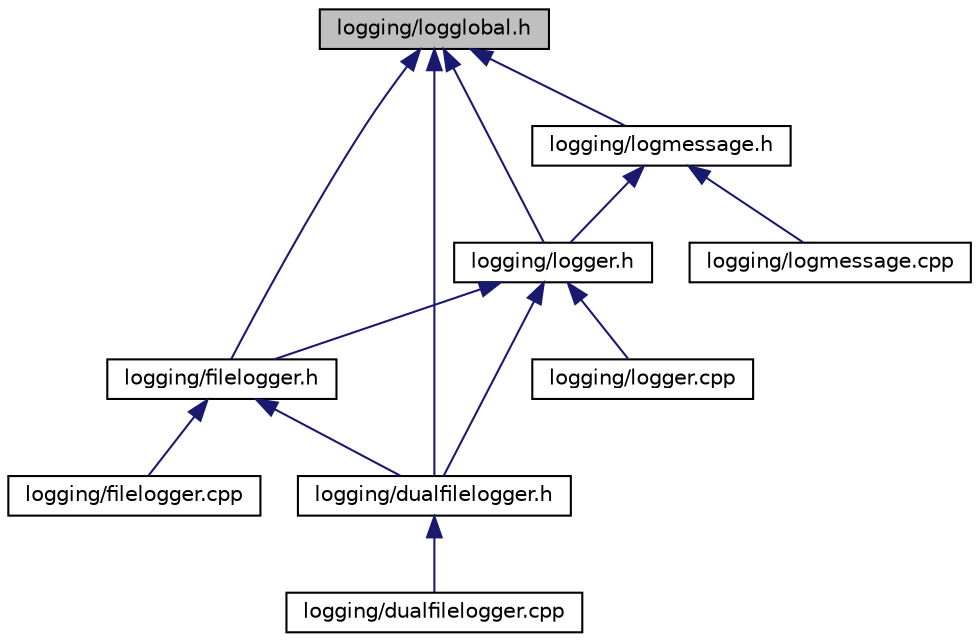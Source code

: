 digraph "logging/logglobal.h"
{
 // LATEX_PDF_SIZE
  edge [fontname="Helvetica",fontsize="10",labelfontname="Helvetica",labelfontsize="10"];
  node [fontname="Helvetica",fontsize="10",shape=record];
  Node1 [label="logging/logglobal.h",height=0.2,width=0.4,color="black", fillcolor="grey75", style="filled", fontcolor="black",tooltip=" "];
  Node1 -> Node2 [dir="back",color="midnightblue",fontsize="10",style="solid",fontname="Helvetica"];
  Node2 [label="logging/dualfilelogger.h",height=0.2,width=0.4,color="black", fillcolor="white", style="filled",URL="$dualfilelogger_8h.html",tooltip=" "];
  Node2 -> Node3 [dir="back",color="midnightblue",fontsize="10",style="solid",fontname="Helvetica"];
  Node3 [label="logging/dualfilelogger.cpp",height=0.2,width=0.4,color="black", fillcolor="white", style="filled",URL="$dualfilelogger_8cpp.html",tooltip=" "];
  Node1 -> Node4 [dir="back",color="midnightblue",fontsize="10",style="solid",fontname="Helvetica"];
  Node4 [label="logging/filelogger.h",height=0.2,width=0.4,color="black", fillcolor="white", style="filled",URL="$filelogger_8h.html",tooltip=" "];
  Node4 -> Node2 [dir="back",color="midnightblue",fontsize="10",style="solid",fontname="Helvetica"];
  Node4 -> Node5 [dir="back",color="midnightblue",fontsize="10",style="solid",fontname="Helvetica"];
  Node5 [label="logging/filelogger.cpp",height=0.2,width=0.4,color="black", fillcolor="white", style="filled",URL="$filelogger_8cpp.html",tooltip=" "];
  Node1 -> Node6 [dir="back",color="midnightblue",fontsize="10",style="solid",fontname="Helvetica"];
  Node6 [label="logging/logger.h",height=0.2,width=0.4,color="black", fillcolor="white", style="filled",URL="$logger_8h.html",tooltip=" "];
  Node6 -> Node2 [dir="back",color="midnightblue",fontsize="10",style="solid",fontname="Helvetica"];
  Node6 -> Node4 [dir="back",color="midnightblue",fontsize="10",style="solid",fontname="Helvetica"];
  Node6 -> Node7 [dir="back",color="midnightblue",fontsize="10",style="solid",fontname="Helvetica"];
  Node7 [label="logging/logger.cpp",height=0.2,width=0.4,color="black", fillcolor="white", style="filled",URL="$logger_8cpp.html",tooltip=" "];
  Node1 -> Node8 [dir="back",color="midnightblue",fontsize="10",style="solid",fontname="Helvetica"];
  Node8 [label="logging/logmessage.h",height=0.2,width=0.4,color="black", fillcolor="white", style="filled",URL="$logmessage_8h.html",tooltip=" "];
  Node8 -> Node6 [dir="back",color="midnightblue",fontsize="10",style="solid",fontname="Helvetica"];
  Node8 -> Node9 [dir="back",color="midnightblue",fontsize="10",style="solid",fontname="Helvetica"];
  Node9 [label="logging/logmessage.cpp",height=0.2,width=0.4,color="black", fillcolor="white", style="filled",URL="$logmessage_8cpp.html",tooltip=" "];
}
